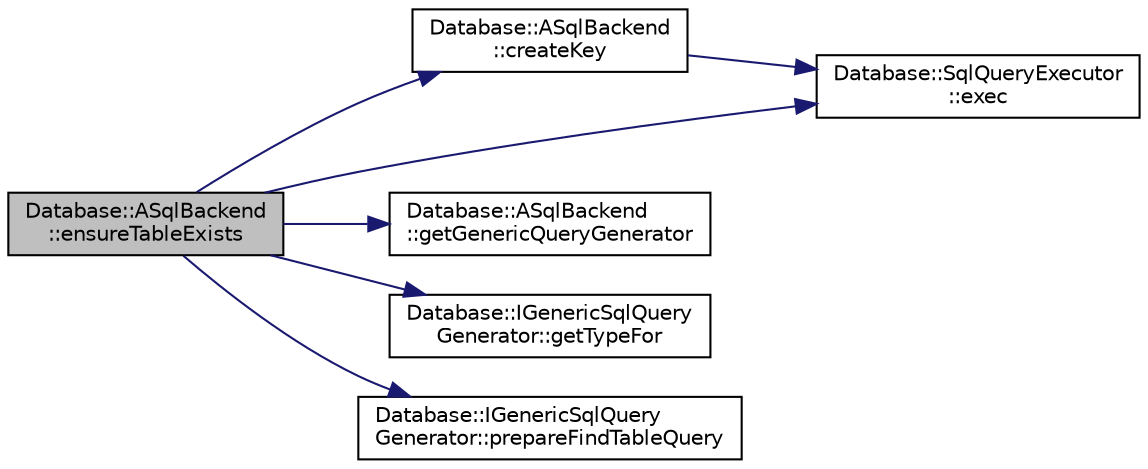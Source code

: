 digraph "Database::ASqlBackend::ensureTableExists"
{
 // LATEX_PDF_SIZE
  edge [fontname="Helvetica",fontsize="10",labelfontname="Helvetica",labelfontsize="10"];
  node [fontname="Helvetica",fontsize="10",shape=record];
  rankdir="LR";
  Node1 [label="Database::ASqlBackend\l::ensureTableExists",height=0.2,width=0.4,color="black", fillcolor="grey75", style="filled", fontcolor="black",tooltip="Make sure given table exists in database."];
  Node1 -> Node2 [color="midnightblue",fontsize="10",style="solid",fontname="Helvetica"];
  Node2 [label="Database::ASqlBackend\l::createKey",height=0.2,width=0.4,color="black", fillcolor="white", style="filled",URL="$class_database_1_1_a_sql_backend.html#af290d7256ff8cb9c611ffded92447aa6",tooltip="prepare sql statement for KEY creation"];
  Node2 -> Node3 [color="midnightblue",fontsize="10",style="solid",fontname="Helvetica"];
  Node3 [label="Database::SqlQueryExecutor\l::exec",height=0.2,width=0.4,color="black", fillcolor="white", style="filled",URL="$class_database_1_1_sql_query_executor.html#a92b20d0dac92b5fa49b9184f8e341a94",tooltip=" "];
  Node1 -> Node3 [color="midnightblue",fontsize="10",style="solid",fontname="Helvetica"];
  Node1 -> Node4 [color="midnightblue",fontsize="10",style="solid",fontname="Helvetica"];
  Node4 [label="Database::ASqlBackend\l::getGenericQueryGenerator",height=0.2,width=0.4,color="black", fillcolor="white", style="filled",URL="$class_database_1_1_a_sql_backend.html#a4e4fcafe2fdf14da98c699055d4fb1c3",tooltip="IGenericSqlQueryGenerator accessor."];
  Node1 -> Node5 [color="midnightblue",fontsize="10",style="solid",fontname="Helvetica"];
  Node5 [label="Database::IGenericSqlQuery\lGenerator::getTypeFor",height=0.2,width=0.4,color="black", fillcolor="white", style="filled",URL="$struct_database_1_1_i_generic_sql_query_generator.html#aa5f11a368757598ccd2fd2314d245b3f",tooltip=" "];
  Node1 -> Node6 [color="midnightblue",fontsize="10",style="solid",fontname="Helvetica"];
  Node6 [label="Database::IGenericSqlQuery\lGenerator::prepareFindTableQuery",height=0.2,width=0.4,color="black", fillcolor="white", style="filled",URL="$struct_database_1_1_i_generic_sql_query_generator.html#ae1b62631e873e11fb6d6205fa274453b",tooltip=" "];
}

